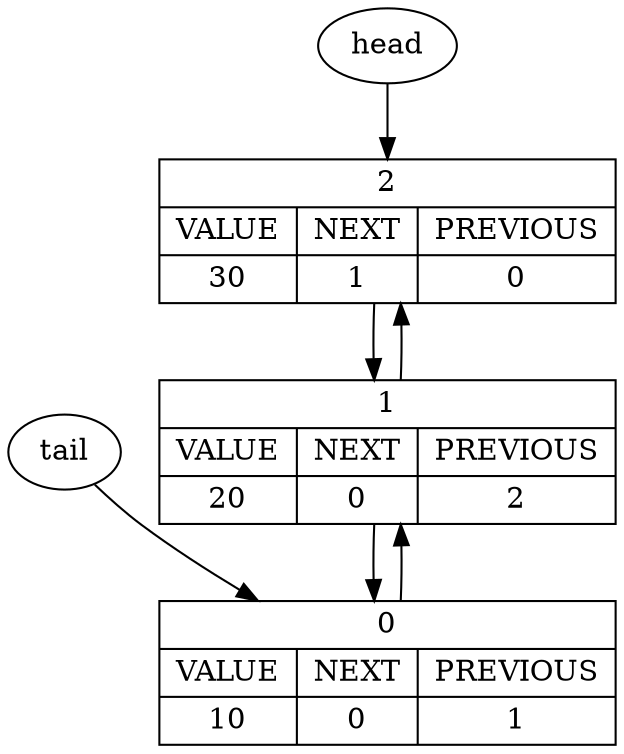 digraph {
node2[label="{{2}|{{VALUE|30}|{NEXT|1}|{PREVIOUS|0}}}",shape=record];
node1[label="{{1}|{{VALUE|20}|{NEXT|0}|{PREVIOUS|2}}}",shape=record];
node1 -> node2;
node2 -> node1;
node0[label="{{0}|{{VALUE|10}|{NEXT|0}|{PREVIOUS|1}}}",shape=record];
node0 -> node1;
node1 -> node0;
head -> node2;
tail -> node0;
}